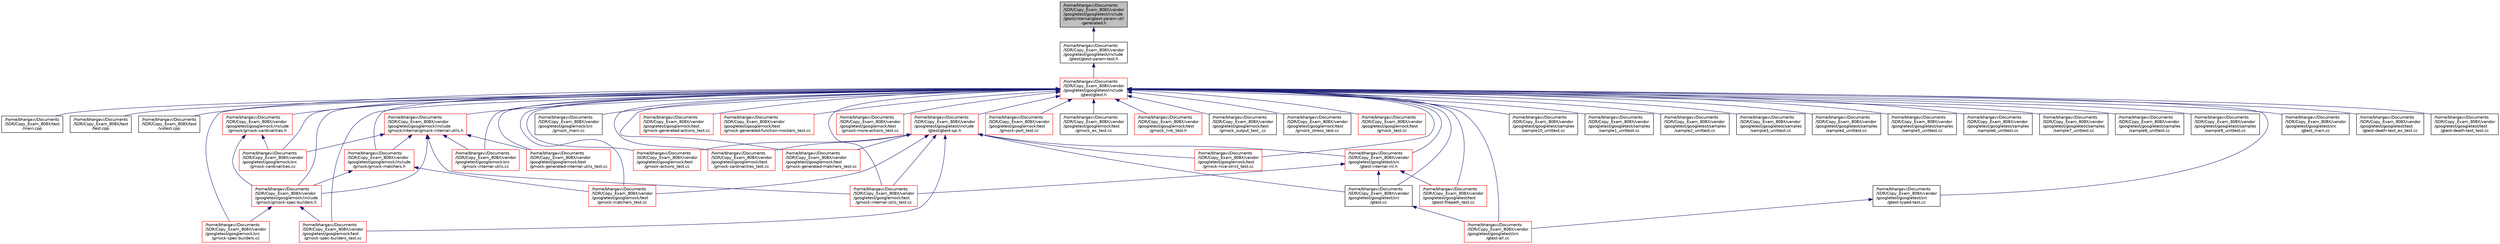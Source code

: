 digraph "/home/bhargavi/Documents/SDR/Copy_Exam_808X/vendor/googletest/googletest/include/gtest/internal/gtest-param-util-generated.h"
{
  edge [fontname="Helvetica",fontsize="10",labelfontname="Helvetica",labelfontsize="10"];
  node [fontname="Helvetica",fontsize="10",shape=record];
  Node1 [label="/home/bhargavi/Documents\l/SDR/Copy_Exam_808X/vendor\l/googletest/googletest/include\l/gtest/internal/gtest-param-util\l-generated.h",height=0.2,width=0.4,color="black", fillcolor="grey75", style="filled", fontcolor="black"];
  Node1 -> Node2 [dir="back",color="midnightblue",fontsize="10",style="solid"];
  Node2 [label="/home/bhargavi/Documents\l/SDR/Copy_Exam_808X/vendor\l/googletest/googletest/include\l/gtest/gtest-param-test.h",height=0.2,width=0.4,color="black", fillcolor="white", style="filled",URL="$gtest-param-test_8h.html"];
  Node2 -> Node3 [dir="back",color="midnightblue",fontsize="10",style="solid"];
  Node3 [label="/home/bhargavi/Documents\l/SDR/Copy_Exam_808X/vendor\l/googletest/googletest/include\l/gtest/gtest.h",height=0.2,width=0.4,color="red", fillcolor="white", style="filled",URL="$gtest_8h.html"];
  Node3 -> Node4 [dir="back",color="midnightblue",fontsize="10",style="solid"];
  Node4 [label="/home/bhargavi/Documents\l/SDR/Copy_Exam_808X/test\l/main.cpp",height=0.2,width=0.4,color="black", fillcolor="white", style="filled",URL="$test_2main_8cpp.html"];
  Node3 -> Node5 [dir="back",color="midnightblue",fontsize="10",style="solid"];
  Node5 [label="/home/bhargavi/Documents\l/SDR/Copy_Exam_808X/test\l/test.cpp",height=0.2,width=0.4,color="black", fillcolor="white", style="filled",URL="$test_8cpp.html",tooltip="ENPM808X, MidTerm. "];
  Node3 -> Node6 [dir="back",color="midnightblue",fontsize="10",style="solid"];
  Node6 [label="/home/bhargavi/Documents\l/SDR/Copy_Exam_808X/test\l/votest.cpp",height=0.2,width=0.4,color="black", fillcolor="white", style="filled",URL="$votest_8cpp.html",tooltip="ENPM808X, MidSem Exam. "];
  Node3 -> Node7 [dir="back",color="midnightblue",fontsize="10",style="solid"];
  Node7 [label="/home/bhargavi/Documents\l/SDR/Copy_Exam_808X/vendor\l/googletest/googlemock/include\l/gmock/gmock-cardinalities.h",height=0.2,width=0.4,color="red", fillcolor="white", style="filled",URL="$gmock-cardinalities_8h.html"];
  Node7 -> Node8 [dir="back",color="midnightblue",fontsize="10",style="solid"];
  Node8 [label="/home/bhargavi/Documents\l/SDR/Copy_Exam_808X/vendor\l/googletest/googlemock/include\l/gmock/gmock-spec-builders.h",height=0.2,width=0.4,color="red", fillcolor="white", style="filled",URL="$gmock-spec-builders_8h.html"];
  Node8 -> Node9 [dir="back",color="midnightblue",fontsize="10",style="solid"];
  Node9 [label="/home/bhargavi/Documents\l/SDR/Copy_Exam_808X/vendor\l/googletest/googlemock/src\l/gmock-spec-builders.cc",height=0.2,width=0.4,color="red", fillcolor="white", style="filled",URL="$gmock-spec-builders_8cc.html"];
  Node8 -> Node10 [dir="back",color="midnightblue",fontsize="10",style="solid"];
  Node10 [label="/home/bhargavi/Documents\l/SDR/Copy_Exam_808X/vendor\l/googletest/googlemock/test\l/gmock-spec-builders_test.cc",height=0.2,width=0.4,color="red", fillcolor="white", style="filled",URL="$gmock-spec-builders__test_8cc.html"];
  Node7 -> Node11 [dir="back",color="midnightblue",fontsize="10",style="solid"];
  Node11 [label="/home/bhargavi/Documents\l/SDR/Copy_Exam_808X/vendor\l/googletest/googlemock/src\l/gmock-cardinalities.cc",height=0.2,width=0.4,color="red", fillcolor="white", style="filled",URL="$gmock-cardinalities_8cc.html"];
  Node3 -> Node12 [dir="back",color="midnightblue",fontsize="10",style="solid"];
  Node12 [label="/home/bhargavi/Documents\l/SDR/Copy_Exam_808X/vendor\l/googletest/googlemock/include\l/gmock/gmock-matchers.h",height=0.2,width=0.4,color="red", fillcolor="white", style="filled",URL="$gmock-matchers_8h.html"];
  Node12 -> Node8 [dir="back",color="midnightblue",fontsize="10",style="solid"];
  Node12 -> Node13 [dir="back",color="midnightblue",fontsize="10",style="solid"];
  Node13 [label="/home/bhargavi/Documents\l/SDR/Copy_Exam_808X/vendor\l/googletest/googlemock/test\l/gmock-matchers_test.cc",height=0.2,width=0.4,color="red", fillcolor="white", style="filled",URL="$gmock-matchers__test_8cc.html"];
  Node3 -> Node8 [dir="back",color="midnightblue",fontsize="10",style="solid"];
  Node3 -> Node14 [dir="back",color="midnightblue",fontsize="10",style="solid"];
  Node14 [label="/home/bhargavi/Documents\l/SDR/Copy_Exam_808X/vendor\l/googletest/googlemock/include\l/gmock/internal/gmock-internal-utils.h",height=0.2,width=0.4,color="red", fillcolor="white", style="filled",URL="$gmock-internal-utils_8h.html"];
  Node14 -> Node12 [dir="back",color="midnightblue",fontsize="10",style="solid"];
  Node14 -> Node8 [dir="back",color="midnightblue",fontsize="10",style="solid"];
  Node14 -> Node11 [dir="back",color="midnightblue",fontsize="10",style="solid"];
  Node14 -> Node15 [dir="back",color="midnightblue",fontsize="10",style="solid"];
  Node15 [label="/home/bhargavi/Documents\l/SDR/Copy_Exam_808X/vendor\l/googletest/googlemock/src\l/gmock-internal-utils.cc",height=0.2,width=0.4,color="red", fillcolor="white", style="filled",URL="$gmock-internal-utils_8cc.html"];
  Node14 -> Node16 [dir="back",color="midnightblue",fontsize="10",style="solid"];
  Node16 [label="/home/bhargavi/Documents\l/SDR/Copy_Exam_808X/vendor\l/googletest/googlemock/test\l/gmock-generated-internal-utils_test.cc",height=0.2,width=0.4,color="red", fillcolor="white", style="filled",URL="$gmock-generated-internal-utils__test_8cc.html"];
  Node14 -> Node17 [dir="back",color="midnightblue",fontsize="10",style="solid"];
  Node17 [label="/home/bhargavi/Documents\l/SDR/Copy_Exam_808X/vendor\l/googletest/googlemock/test\l/gmock-internal-utils_test.cc",height=0.2,width=0.4,color="red", fillcolor="white", style="filled",URL="$gmock-internal-utils__test_8cc.html"];
  Node3 -> Node11 [dir="back",color="midnightblue",fontsize="10",style="solid"];
  Node3 -> Node15 [dir="back",color="midnightblue",fontsize="10",style="solid"];
  Node3 -> Node9 [dir="back",color="midnightblue",fontsize="10",style="solid"];
  Node3 -> Node18 [dir="back",color="midnightblue",fontsize="10",style="solid"];
  Node18 [label="/home/bhargavi/Documents\l/SDR/Copy_Exam_808X/vendor\l/googletest/googlemock/src\l/gmock_main.cc",height=0.2,width=0.4,color="black", fillcolor="white", style="filled",URL="$gmock__main_8cc.html"];
  Node3 -> Node19 [dir="back",color="midnightblue",fontsize="10",style="solid"];
  Node19 [label="/home/bhargavi/Documents\l/SDR/Copy_Exam_808X/vendor\l/googletest/googlemock/test\l/gmock-actions_test.cc",height=0.2,width=0.4,color="red", fillcolor="white", style="filled",URL="$gmock-actions__test_8cc.html"];
  Node3 -> Node20 [dir="back",color="midnightblue",fontsize="10",style="solid"];
  Node20 [label="/home/bhargavi/Documents\l/SDR/Copy_Exam_808X/vendor\l/googletest/googlemock/test\l/gmock-cardinalities_test.cc",height=0.2,width=0.4,color="red", fillcolor="white", style="filled",URL="$gmock-cardinalities__test_8cc.html"];
  Node3 -> Node21 [dir="back",color="midnightblue",fontsize="10",style="solid"];
  Node21 [label="/home/bhargavi/Documents\l/SDR/Copy_Exam_808X/vendor\l/googletest/googlemock/test\l/gmock-generated-actions_test.cc",height=0.2,width=0.4,color="red", fillcolor="white", style="filled",URL="$gmock-generated-actions__test_8cc.html"];
  Node3 -> Node22 [dir="back",color="midnightblue",fontsize="10",style="solid"];
  Node22 [label="/home/bhargavi/Documents\l/SDR/Copy_Exam_808X/vendor\l/googletest/googlemock/test\l/gmock-generated-function-mockers_test.cc",height=0.2,width=0.4,color="red", fillcolor="white", style="filled",URL="$gmock-generated-function-mockers__test_8cc.html"];
  Node3 -> Node16 [dir="back",color="midnightblue",fontsize="10",style="solid"];
  Node3 -> Node23 [dir="back",color="midnightblue",fontsize="10",style="solid"];
  Node23 [label="/home/bhargavi/Documents\l/SDR/Copy_Exam_808X/vendor\l/googletest/googlemock/test\l/gmock-generated-matchers_test.cc",height=0.2,width=0.4,color="red", fillcolor="white", style="filled",URL="$gmock-generated-matchers__test_8cc.html"];
  Node3 -> Node17 [dir="back",color="midnightblue",fontsize="10",style="solid"];
  Node3 -> Node13 [dir="back",color="midnightblue",fontsize="10",style="solid"];
  Node3 -> Node24 [dir="back",color="midnightblue",fontsize="10",style="solid"];
  Node24 [label="/home/bhargavi/Documents\l/SDR/Copy_Exam_808X/vendor\l/googletest/googlemock/test\l/gmock-more-actions_test.cc",height=0.2,width=0.4,color="red", fillcolor="white", style="filled",URL="$gmock-more-actions__test_8cc.html"];
  Node3 -> Node25 [dir="back",color="midnightblue",fontsize="10",style="solid"];
  Node25 [label="/home/bhargavi/Documents\l/SDR/Copy_Exam_808X/vendor\l/googletest/googlemock/test\l/gmock-nice-strict_test.cc",height=0.2,width=0.4,color="red", fillcolor="white", style="filled",URL="$gmock-nice-strict__test_8cc.html"];
  Node3 -> Node26 [dir="back",color="midnightblue",fontsize="10",style="solid"];
  Node26 [label="/home/bhargavi/Documents\l/SDR/Copy_Exam_808X/vendor\l/googletest/googlemock/test\l/gmock-port_test.cc",height=0.2,width=0.4,color="red", fillcolor="white", style="filled",URL="$gmock-port__test_8cc.html"];
  Node3 -> Node10 [dir="back",color="midnightblue",fontsize="10",style="solid"];
  Node3 -> Node27 [dir="back",color="midnightblue",fontsize="10",style="solid"];
  Node27 [label="/home/bhargavi/Documents\l/SDR/Copy_Exam_808X/vendor\l/googletest/googlemock/test\l/gmock_ex_test.cc",height=0.2,width=0.4,color="black", fillcolor="white", style="filled",URL="$gmock__ex__test_8cc.html"];
  Node3 -> Node28 [dir="back",color="midnightblue",fontsize="10",style="solid"];
  Node28 [label="/home/bhargavi/Documents\l/SDR/Copy_Exam_808X/vendor\l/googletest/googlemock/test\l/gmock_link_test.h",height=0.2,width=0.4,color="red", fillcolor="white", style="filled",URL="$gmock__link__test_8h.html"];
  Node3 -> Node29 [dir="back",color="midnightblue",fontsize="10",style="solid"];
  Node29 [label="/home/bhargavi/Documents\l/SDR/Copy_Exam_808X/vendor\l/googletest/googlemock/test\l/gmock_output_test_.cc",height=0.2,width=0.4,color="black", fillcolor="white", style="filled",URL="$gmock__output__test___8cc.html"];
  Node3 -> Node30 [dir="back",color="midnightblue",fontsize="10",style="solid"];
  Node30 [label="/home/bhargavi/Documents\l/SDR/Copy_Exam_808X/vendor\l/googletest/googlemock/test\l/gmock_stress_test.cc",height=0.2,width=0.4,color="black", fillcolor="white", style="filled",URL="$gmock__stress__test_8cc.html"];
  Node3 -> Node31 [dir="back",color="midnightblue",fontsize="10",style="solid"];
  Node31 [label="/home/bhargavi/Documents\l/SDR/Copy_Exam_808X/vendor\l/googletest/googlemock/test\l/gmock_test.cc",height=0.2,width=0.4,color="red", fillcolor="white", style="filled",URL="$gmock__test_8cc.html"];
  Node3 -> Node32 [dir="back",color="midnightblue",fontsize="10",style="solid"];
  Node32 [label="/home/bhargavi/Documents\l/SDR/Copy_Exam_808X/vendor\l/googletest/googletest/include\l/gtest/gtest-spi.h",height=0.2,width=0.4,color="red", fillcolor="white", style="filled",URL="$gtest-spi_8h.html"];
  Node32 -> Node19 [dir="back",color="midnightblue",fontsize="10",style="solid"];
  Node32 -> Node20 [dir="back",color="midnightblue",fontsize="10",style="solid"];
  Node32 -> Node23 [dir="back",color="midnightblue",fontsize="10",style="solid"];
  Node32 -> Node17 [dir="back",color="midnightblue",fontsize="10",style="solid"];
  Node32 -> Node13 [dir="back",color="midnightblue",fontsize="10",style="solid"];
  Node32 -> Node25 [dir="back",color="midnightblue",fontsize="10",style="solid"];
  Node32 -> Node10 [dir="back",color="midnightblue",fontsize="10",style="solid"];
  Node32 -> Node33 [dir="back",color="midnightblue",fontsize="10",style="solid"];
  Node33 [label="/home/bhargavi/Documents\l/SDR/Copy_Exam_808X/vendor\l/googletest/googletest/src\l/gtest-internal-inl.h",height=0.2,width=0.4,color="red", fillcolor="white", style="filled",URL="$gtest-internal-inl_8h.html"];
  Node33 -> Node17 [dir="back",color="midnightblue",fontsize="10",style="solid"];
  Node33 -> Node34 [dir="back",color="midnightblue",fontsize="10",style="solid"];
  Node34 [label="/home/bhargavi/Documents\l/SDR/Copy_Exam_808X/vendor\l/googletest/googletest/src\l/gtest.cc",height=0.2,width=0.4,color="black", fillcolor="white", style="filled",URL="$gtest_8cc.html"];
  Node34 -> Node35 [dir="back",color="midnightblue",fontsize="10",style="solid"];
  Node35 [label="/home/bhargavi/Documents\l/SDR/Copy_Exam_808X/vendor\l/googletest/googletest/src\l/gtest-all.cc",height=0.2,width=0.4,color="red", fillcolor="white", style="filled",URL="$gtest-all_8cc.html"];
  Node33 -> Node36 [dir="back",color="midnightblue",fontsize="10",style="solid"];
  Node36 [label="/home/bhargavi/Documents\l/SDR/Copy_Exam_808X/vendor\l/googletest/googletest/test\l/gtest-filepath_test.cc",height=0.2,width=0.4,color="red", fillcolor="white", style="filled",URL="$gtest-filepath__test_8cc.html"];
  Node32 -> Node34 [dir="back",color="midnightblue",fontsize="10",style="solid"];
  Node3 -> Node37 [dir="back",color="midnightblue",fontsize="10",style="solid"];
  Node37 [label="/home/bhargavi/Documents\l/SDR/Copy_Exam_808X/vendor\l/googletest/googletest/samples\l/sample10_unittest.cc",height=0.2,width=0.4,color="black", fillcolor="white", style="filled",URL="$sample10__unittest_8cc.html"];
  Node3 -> Node38 [dir="back",color="midnightblue",fontsize="10",style="solid"];
  Node38 [label="/home/bhargavi/Documents\l/SDR/Copy_Exam_808X/vendor\l/googletest/googletest/samples\l/sample1_unittest.cc",height=0.2,width=0.4,color="black", fillcolor="white", style="filled",URL="$sample1__unittest_8cc.html"];
  Node3 -> Node39 [dir="back",color="midnightblue",fontsize="10",style="solid"];
  Node39 [label="/home/bhargavi/Documents\l/SDR/Copy_Exam_808X/vendor\l/googletest/googletest/samples\l/sample2_unittest.cc",height=0.2,width=0.4,color="black", fillcolor="white", style="filled",URL="$sample2__unittest_8cc.html"];
  Node3 -> Node40 [dir="back",color="midnightblue",fontsize="10",style="solid"];
  Node40 [label="/home/bhargavi/Documents\l/SDR/Copy_Exam_808X/vendor\l/googletest/googletest/samples\l/sample3_unittest.cc",height=0.2,width=0.4,color="black", fillcolor="white", style="filled",URL="$sample3__unittest_8cc.html"];
  Node3 -> Node41 [dir="back",color="midnightblue",fontsize="10",style="solid"];
  Node41 [label="/home/bhargavi/Documents\l/SDR/Copy_Exam_808X/vendor\l/googletest/googletest/samples\l/sample4_unittest.cc",height=0.2,width=0.4,color="black", fillcolor="white", style="filled",URL="$sample4__unittest_8cc.html"];
  Node3 -> Node42 [dir="back",color="midnightblue",fontsize="10",style="solid"];
  Node42 [label="/home/bhargavi/Documents\l/SDR/Copy_Exam_808X/vendor\l/googletest/googletest/samples\l/sample5_unittest.cc",height=0.2,width=0.4,color="black", fillcolor="white", style="filled",URL="$sample5__unittest_8cc.html"];
  Node3 -> Node43 [dir="back",color="midnightblue",fontsize="10",style="solid"];
  Node43 [label="/home/bhargavi/Documents\l/SDR/Copy_Exam_808X/vendor\l/googletest/googletest/samples\l/sample6_unittest.cc",height=0.2,width=0.4,color="black", fillcolor="white", style="filled",URL="$sample6__unittest_8cc.html"];
  Node3 -> Node44 [dir="back",color="midnightblue",fontsize="10",style="solid"];
  Node44 [label="/home/bhargavi/Documents\l/SDR/Copy_Exam_808X/vendor\l/googletest/googletest/samples\l/sample7_unittest.cc",height=0.2,width=0.4,color="black", fillcolor="white", style="filled",URL="$sample7__unittest_8cc.html"];
  Node3 -> Node45 [dir="back",color="midnightblue",fontsize="10",style="solid"];
  Node45 [label="/home/bhargavi/Documents\l/SDR/Copy_Exam_808X/vendor\l/googletest/googletest/samples\l/sample8_unittest.cc",height=0.2,width=0.4,color="black", fillcolor="white", style="filled",URL="$sample8__unittest_8cc.html"];
  Node3 -> Node46 [dir="back",color="midnightblue",fontsize="10",style="solid"];
  Node46 [label="/home/bhargavi/Documents\l/SDR/Copy_Exam_808X/vendor\l/googletest/googletest/samples\l/sample9_unittest.cc",height=0.2,width=0.4,color="black", fillcolor="white", style="filled",URL="$sample9__unittest_8cc.html"];
  Node3 -> Node35 [dir="back",color="midnightblue",fontsize="10",style="solid"];
  Node3 -> Node33 [dir="back",color="midnightblue",fontsize="10",style="solid"];
  Node3 -> Node47 [dir="back",color="midnightblue",fontsize="10",style="solid"];
  Node47 [label="/home/bhargavi/Documents\l/SDR/Copy_Exam_808X/vendor\l/googletest/googletest/src\l/gtest-typed-test.cc",height=0.2,width=0.4,color="black", fillcolor="white", style="filled",URL="$gtest-typed-test_8cc.html"];
  Node47 -> Node35 [dir="back",color="midnightblue",fontsize="10",style="solid"];
  Node3 -> Node34 [dir="back",color="midnightblue",fontsize="10",style="solid"];
  Node3 -> Node48 [dir="back",color="midnightblue",fontsize="10",style="solid"];
  Node48 [label="/home/bhargavi/Documents\l/SDR/Copy_Exam_808X/vendor\l/googletest/googletest/src\l/gtest_main.cc",height=0.2,width=0.4,color="black", fillcolor="white", style="filled",URL="$gtest__main_8cc.html"];
  Node3 -> Node49 [dir="back",color="midnightblue",fontsize="10",style="solid"];
  Node49 [label="/home/bhargavi/Documents\l/SDR/Copy_Exam_808X/vendor\l/googletest/googletest/test\l/gtest-death-test_ex_test.cc",height=0.2,width=0.4,color="black", fillcolor="white", style="filled",URL="$gtest-death-test__ex__test_8cc.html"];
  Node3 -> Node50 [dir="back",color="midnightblue",fontsize="10",style="solid"];
  Node50 [label="/home/bhargavi/Documents\l/SDR/Copy_Exam_808X/vendor\l/googletest/googletest/test\l/gtest-death-test_test.cc",height=0.2,width=0.4,color="black", fillcolor="white", style="filled",URL="$gtest-death-test__test_8cc.html"];
  Node3 -> Node36 [dir="back",color="midnightblue",fontsize="10",style="solid"];
}
